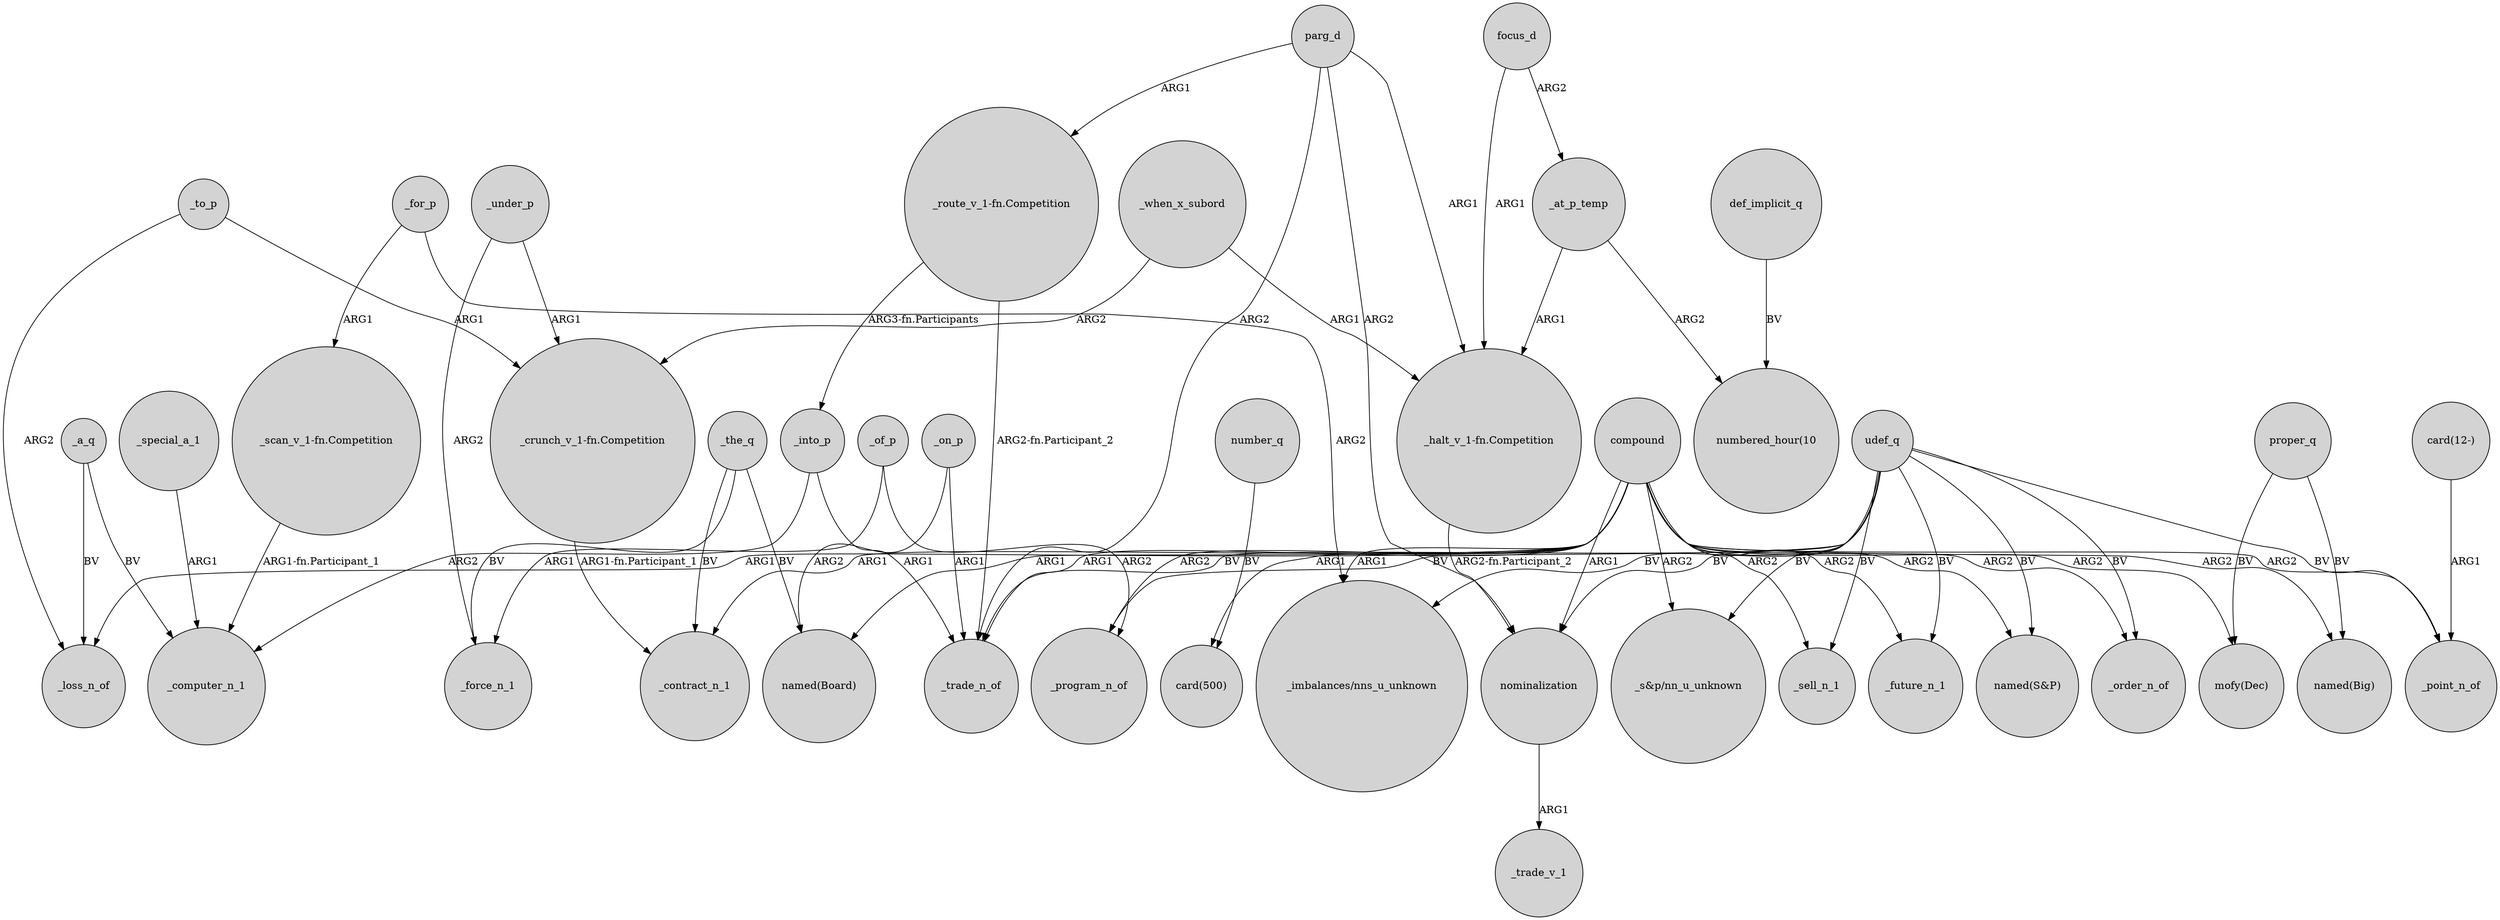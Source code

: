 digraph {
	node [shape=circle style=filled]
	"_crunch_v_1-fn.Competition" -> _contract_n_1 [label="ARG1-fn.Participant_1"]
	compound -> "named(S&P)" [label=ARG2]
	_a_q -> _loss_n_of [label=BV]
	compound -> _sell_n_1 [label=ARG2]
	_the_q -> "named(Board)" [label=BV]
	"_scan_v_1-fn.Competition" -> _computer_n_1 [label="ARG1-fn.Participant_1"]
	compound -> _contract_n_1 [label=ARG1]
	_to_p -> "_crunch_v_1-fn.Competition" [label=ARG1]
	udef_q -> _sell_n_1 [label=BV]
	"_route_v_1-fn.Competition" -> _trade_n_of [label="ARG2-fn.Participant_2"]
	compound -> _point_n_of [label=ARG2]
	_for_p -> "_scan_v_1-fn.Competition" [label=ARG1]
	compound -> "named(Big)" [label=ARG2]
	compound -> _future_n_1 [label=ARG2]
	_of_p -> _force_n_1 [label=ARG1]
	compound -> _trade_n_of [label=ARG1]
	_a_q -> _computer_n_1 [label=BV]
	udef_q -> _order_n_of [label=BV]
	parg_d -> _trade_n_of [label=ARG2]
	_when_x_subord -> "_crunch_v_1-fn.Competition" [label=ARG2]
	udef_q -> nominalization [label=BV]
	"card(12-)" -> _point_n_of [label=ARG1]
	_when_x_subord -> "_halt_v_1-fn.Competition" [label=ARG1]
	udef_q -> _future_n_1 [label=BV]
	compound -> "mofy(Dec)" [label=ARG2]
	parg_d -> "_halt_v_1-fn.Competition" [label=ARG1]
	udef_q -> _program_n_of [label=BV]
	udef_q -> "_imbalances/nns_u_unknown" [label=BV]
	"_route_v_1-fn.Competition" -> _into_p [label="ARG3-fn.Participants"]
	compound -> "_s&p/nn_u_unknown" [label=ARG2]
	_on_p -> "named(Board)" [label=ARG2]
	_at_p_temp -> "numbered_hour(10":"33)" [label=ARG2]
	proper_q -> "mofy(Dec)" [label=BV]
	compound -> _program_n_of [label=ARG2]
	_at_p_temp -> "_halt_v_1-fn.Competition" [label=ARG1]
	compound -> nominalization [label=ARG1]
	compound -> _loss_n_of [label=ARG1]
	udef_q -> "_s&p/nn_u_unknown" [label=BV]
	_into_p -> _computer_n_1 [label=ARG2]
	focus_d -> "_halt_v_1-fn.Competition" [label=ARG1]
	parg_d -> "_route_v_1-fn.Competition" [label=ARG1]
	compound -> "card(500)" [label=ARG1]
	_on_p -> _trade_n_of [label=ARG1]
	_the_q -> _contract_n_1 [label=BV]
	_under_p -> _force_n_1 [label=ARG2]
	udef_q -> _trade_n_of [label=BV]
	proper_q -> "named(Big)" [label=BV]
	_of_p -> _program_n_of [label=ARG2]
	_the_q -> _force_n_1 [label=BV]
	_to_p -> _loss_n_of [label=ARG2]
	"_halt_v_1-fn.Competition" -> nominalization [label="ARG2-fn.Participant_2"]
	nominalization -> _trade_v_1 [label=ARG1]
	focus_d -> _at_p_temp [label=ARG2]
	compound -> _order_n_of [label=ARG2]
	_special_a_1 -> _computer_n_1 [label=ARG1]
	_for_p -> "_imbalances/nns_u_unknown" [label=ARG2]
	udef_q -> _point_n_of [label=BV]
	compound -> "_imbalances/nns_u_unknown" [label=ARG1]
	compound -> "named(Board)" [label=ARG1]
	number_q -> "card(500)" [label=BV]
	def_implicit_q -> "numbered_hour(10":"33)" [label=BV]
	_under_p -> "_crunch_v_1-fn.Competition" [label=ARG1]
	udef_q -> "named(S&P)" [label=BV]
	_into_p -> _trade_n_of [label=ARG1]
	parg_d -> nominalization [label=ARG2]
}
